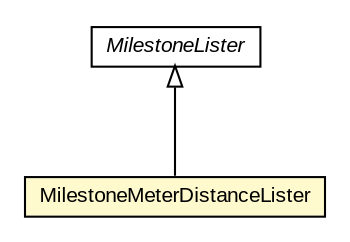 #!/usr/local/bin/dot
#
# Class diagram 
# Generated by UMLGraph version R5_6-24-gf6e263 (http://www.umlgraph.org/)
#

digraph G {
	edge [fontname="arial",fontsize=10,labelfontname="arial",labelfontsize=10];
	node [fontname="arial",fontsize=10,shape=plaintext];
	nodesep=0.25;
	ranksep=0.5;
	// org.osmdroid.views.overlay.milestones.MilestoneLister
	c197613 [label=<<table title="org.osmdroid.views.overlay.milestones.MilestoneLister" border="0" cellborder="1" cellspacing="0" cellpadding="2" port="p" href="./MilestoneLister.html">
		<tr><td><table border="0" cellspacing="0" cellpadding="1">
<tr><td align="center" balign="center"><font face="arial italic"> MilestoneLister </font></td></tr>
		</table></td></tr>
		</table>>, URL="./MilestoneLister.html", fontname="arial", fontcolor="black", fontsize=10.0];
	// org.osmdroid.views.overlay.milestones.MilestoneMeterDistanceLister
	c197615 [label=<<table title="org.osmdroid.views.overlay.milestones.MilestoneMeterDistanceLister" border="0" cellborder="1" cellspacing="0" cellpadding="2" port="p" bgcolor="lemonChiffon" href="./MilestoneMeterDistanceLister.html">
		<tr><td><table border="0" cellspacing="0" cellpadding="1">
<tr><td align="center" balign="center"> MilestoneMeterDistanceLister </td></tr>
		</table></td></tr>
		</table>>, URL="./MilestoneMeterDistanceLister.html", fontname="arial", fontcolor="black", fontsize=10.0];
	//org.osmdroid.views.overlay.milestones.MilestoneMeterDistanceLister extends org.osmdroid.views.overlay.milestones.MilestoneLister
	c197613:p -> c197615:p [dir=back,arrowtail=empty];
}

